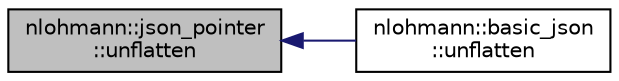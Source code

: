 digraph "nlohmann::json_pointer::unflatten"
{
 // INTERACTIVE_SVG=YES
  edge [fontname="Helvetica",fontsize="10",labelfontname="Helvetica",labelfontsize="10"];
  node [fontname="Helvetica",fontsize="10",shape=record];
  rankdir="LR";
  Node73 [label="nlohmann::json_pointer\l::unflatten",height=0.2,width=0.4,color="black", fillcolor="grey75", style="filled", fontcolor="black"];
  Node73 -> Node74 [dir="back",color="midnightblue",fontsize="10",style="solid",fontname="Helvetica"];
  Node74 [label="nlohmann::basic_json\l::unflatten",height=0.2,width=0.4,color="black", fillcolor="white", style="filled",URL="$classnlohmann_1_1basic__json.html#a74fa3ab2003f2f6f2b69deaafed9126d",tooltip="unflatten a previously flattened JSON value "];
}
